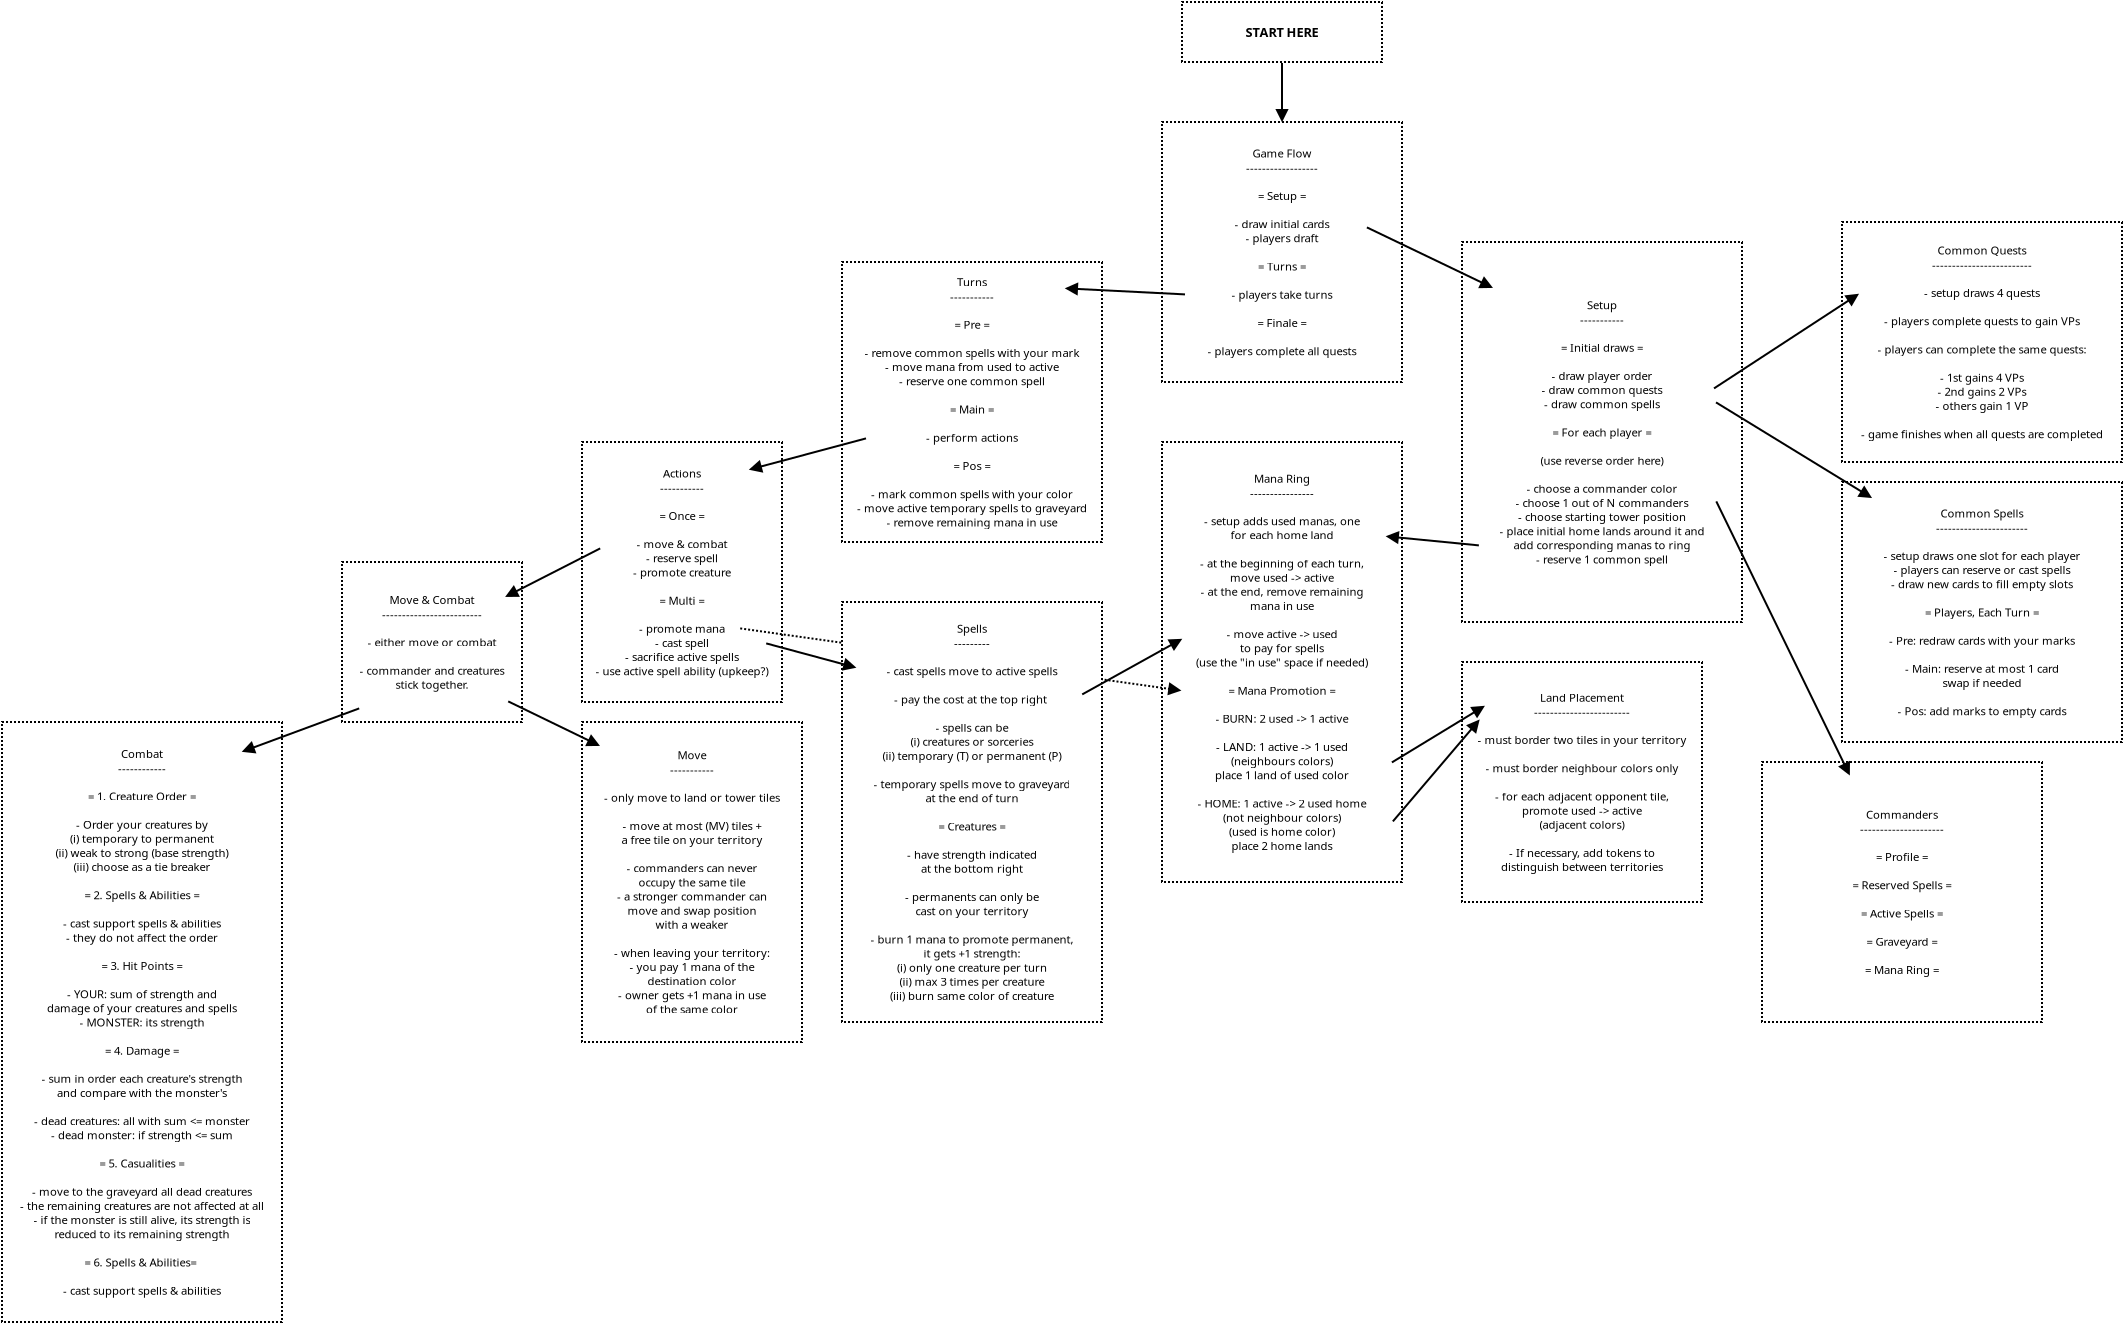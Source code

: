 <?xml version="1.0" encoding="UTF-8"?>
<dia:diagram xmlns:dia="http://www.lysator.liu.se/~alla/dia/">
  <dia:layer name="Segundo Plano" visible="true" connectable="true" active="true">
    <dia:object type="Standard - Box" version="0" id="O0">
      <dia:attribute name="obj_pos">
        <dia:point val="-152,-3"/>
      </dia:attribute>
      <dia:attribute name="obj_bb">
        <dia:rectangle val="-152.05,-3.05;-137.95,27.05"/>
      </dia:attribute>
      <dia:attribute name="elem_corner">
        <dia:point val="-152,-3"/>
      </dia:attribute>
      <dia:attribute name="elem_width">
        <dia:real val="14"/>
      </dia:attribute>
      <dia:attribute name="elem_height">
        <dia:real val="30"/>
      </dia:attribute>
      <dia:attribute name="border_width">
        <dia:real val="0.1"/>
      </dia:attribute>
      <dia:attribute name="show_background">
        <dia:boolean val="true"/>
      </dia:attribute>
      <dia:attribute name="line_style">
        <dia:enum val="4"/>
      </dia:attribute>
    </dia:object>
    <dia:object type="Standard - Text" version="1" id="O1">
      <dia:attribute name="obj_pos">
        <dia:point val="-145,12"/>
      </dia:attribute>
      <dia:attribute name="obj_bb">
        <dia:rectangle val="-151.735,-1.734;-138.265,25.734"/>
      </dia:attribute>
      <dia:attribute name="text">
        <dia:composite type="text">
          <dia:attribute name="string">
            <dia:string>#Combat
------------

= 1. Creature Order =

- Order your creatures by
(i) temporary to permanent
(ii) weak to strong (base strength)
(iii) choose as a tie breaker

= 2. Spells &amp; Abilities =

- cast support spells &amp; abilities
- they do not affect the order

= 3. Hit Points =

- YOUR: sum of strength and
damage of your creatures and spells
- MONSTER: its strength

= 4. Damage =

- sum in order each creature's strength
and compare with the monster's

- dead creatures: all with sum &lt;= monster
- dead monster: if strength &lt;= sum

= 5. Casualities =

- move to the graveyard all dead creatures
- the remaining creatures are not affected at all
- if the monster is still alive, its strength is
reduced to its remaining strength

= 6. Spells &amp; Abilities= 

- cast support spells &amp; abilities#</dia:string>
          </dia:attribute>
          <dia:attribute name="font">
            <dia:font family="sans" style="0" name="Helvetica"/>
          </dia:attribute>
          <dia:attribute name="height">
            <dia:real val="0.706"/>
          </dia:attribute>
          <dia:attribute name="pos">
            <dia:point val="-145,-1.21"/>
          </dia:attribute>
          <dia:attribute name="color">
            <dia:color val="#000000ff"/>
          </dia:attribute>
          <dia:attribute name="alignment">
            <dia:enum val="1"/>
          </dia:attribute>
        </dia:composite>
      </dia:attribute>
      <dia:attribute name="valign">
        <dia:enum val="2"/>
      </dia:attribute>
      <dia:connections>
        <dia:connection handle="0" to="O0" connection="8"/>
      </dia:connections>
    </dia:object>
    <dia:object type="Standard - Box" version="0" id="O2">
      <dia:attribute name="obj_pos">
        <dia:point val="-123,-3"/>
      </dia:attribute>
      <dia:attribute name="obj_bb">
        <dia:rectangle val="-123.05,-3.05;-111.95,13.05"/>
      </dia:attribute>
      <dia:attribute name="elem_corner">
        <dia:point val="-123,-3"/>
      </dia:attribute>
      <dia:attribute name="elem_width">
        <dia:real val="11"/>
      </dia:attribute>
      <dia:attribute name="elem_height">
        <dia:real val="16"/>
      </dia:attribute>
      <dia:attribute name="border_width">
        <dia:real val="0.1"/>
      </dia:attribute>
      <dia:attribute name="show_background">
        <dia:boolean val="true"/>
      </dia:attribute>
      <dia:attribute name="line_style">
        <dia:enum val="4"/>
      </dia:attribute>
    </dia:object>
    <dia:object type="Standard - Text" version="1" id="O3">
      <dia:attribute name="obj_pos">
        <dia:point val="-117.5,5"/>
      </dia:attribute>
      <dia:attribute name="obj_bb">
        <dia:rectangle val="-122.194,-1.703;-112.79,11.703"/>
      </dia:attribute>
      <dia:attribute name="text">
        <dia:composite type="text">
          <dia:attribute name="string">
            <dia:string>#Move
-----------

- only move to land or tower tiles

- move at most (MV) tiles +
a free tile on your territory

- commanders can never
occupy the same tile
- a stronger commander can
move and swap position
with a weaker

- when leaving your territory:
- you pay 1 mana of the
destination color
- owner gets +1 mana in use
of the same color#</dia:string>
          </dia:attribute>
          <dia:attribute name="font">
            <dia:font family="sans" style="0" name="Helvetica"/>
          </dia:attribute>
          <dia:attribute name="height">
            <dia:real val="0.706"/>
          </dia:attribute>
          <dia:attribute name="pos">
            <dia:point val="-117.5,-1.163"/>
          </dia:attribute>
          <dia:attribute name="color">
            <dia:color val="#000000ff"/>
          </dia:attribute>
          <dia:attribute name="alignment">
            <dia:enum val="1"/>
          </dia:attribute>
        </dia:composite>
      </dia:attribute>
      <dia:attribute name="valign">
        <dia:enum val="2"/>
      </dia:attribute>
      <dia:connections>
        <dia:connection handle="0" to="O2" connection="8"/>
      </dia:connections>
    </dia:object>
    <dia:object type="Standard - Box" version="0" id="O4">
      <dia:attribute name="obj_pos">
        <dia:point val="-135,-11"/>
      </dia:attribute>
      <dia:attribute name="obj_bb">
        <dia:rectangle val="-135.05,-11.05;-125.95,-2.95"/>
      </dia:attribute>
      <dia:attribute name="elem_corner">
        <dia:point val="-135,-11"/>
      </dia:attribute>
      <dia:attribute name="elem_width">
        <dia:real val="9"/>
      </dia:attribute>
      <dia:attribute name="elem_height">
        <dia:real val="8"/>
      </dia:attribute>
      <dia:attribute name="border_width">
        <dia:real val="0.1"/>
      </dia:attribute>
      <dia:attribute name="show_background">
        <dia:boolean val="true"/>
      </dia:attribute>
      <dia:attribute name="line_style">
        <dia:enum val="4"/>
      </dia:attribute>
    </dia:object>
    <dia:object type="Standard - Text" version="1" id="O5">
      <dia:attribute name="obj_pos">
        <dia:point val="-130.5,-7"/>
      </dia:attribute>
      <dia:attribute name="obj_bb">
        <dia:rectangle val="-134.431,-9.445;-126.569,-4.555"/>
      </dia:attribute>
      <dia:attribute name="text">
        <dia:composite type="text">
          <dia:attribute name="string">
            <dia:string>#Move &amp; Combat
-------------------------

- either move or combat

- commander and creatures
stick together.#</dia:string>
          </dia:attribute>
          <dia:attribute name="font">
            <dia:font family="sans" style="0" name="Helvetica"/>
          </dia:attribute>
          <dia:attribute name="height">
            <dia:real val="0.706"/>
          </dia:attribute>
          <dia:attribute name="pos">
            <dia:point val="-130.5,-8.921"/>
          </dia:attribute>
          <dia:attribute name="color">
            <dia:color val="#000000ff"/>
          </dia:attribute>
          <dia:attribute name="alignment">
            <dia:enum val="1"/>
          </dia:attribute>
        </dia:composite>
      </dia:attribute>
      <dia:attribute name="valign">
        <dia:enum val="2"/>
      </dia:attribute>
      <dia:connections>
        <dia:connection handle="0" to="O4" connection="8"/>
      </dia:connections>
    </dia:object>
    <dia:object type="Standard - Box" version="0" id="O6">
      <dia:attribute name="obj_pos">
        <dia:point val="-123,-17"/>
      </dia:attribute>
      <dia:attribute name="obj_bb">
        <dia:rectangle val="-123.05,-17.05;-112.95,-3.95"/>
      </dia:attribute>
      <dia:attribute name="elem_corner">
        <dia:point val="-123,-17"/>
      </dia:attribute>
      <dia:attribute name="elem_width">
        <dia:real val="10"/>
      </dia:attribute>
      <dia:attribute name="elem_height">
        <dia:real val="13"/>
      </dia:attribute>
      <dia:attribute name="border_width">
        <dia:real val="0.1"/>
      </dia:attribute>
      <dia:attribute name="show_background">
        <dia:boolean val="true"/>
      </dia:attribute>
      <dia:attribute name="line_style">
        <dia:enum val="4"/>
      </dia:attribute>
    </dia:object>
    <dia:object type="Standard - Text" version="1" id="O7">
      <dia:attribute name="obj_pos">
        <dia:point val="-118,-10.5"/>
      </dia:attribute>
      <dia:attribute name="obj_bb">
        <dia:rectangle val="-122.841,-15.767;-113.159,-5.233"/>
      </dia:attribute>
      <dia:attribute name="text">
        <dia:composite type="text">
          <dia:attribute name="string">
            <dia:string>#Actions
-----------

= Once =

- move &amp; combat
- reserve spell
- promote creature

= Multi =

- promote mana
- cast spell
- sacrifice active spells
- use active spell ability (upkeep?)#</dia:string>
          </dia:attribute>
          <dia:attribute name="font">
            <dia:font family="sans" style="0" name="Helvetica"/>
          </dia:attribute>
          <dia:attribute name="height">
            <dia:real val="0.706"/>
          </dia:attribute>
          <dia:attribute name="pos">
            <dia:point val="-118,-15.243"/>
          </dia:attribute>
          <dia:attribute name="color">
            <dia:color val="#000000ff"/>
          </dia:attribute>
          <dia:attribute name="alignment">
            <dia:enum val="1"/>
          </dia:attribute>
        </dia:composite>
      </dia:attribute>
      <dia:attribute name="valign">
        <dia:enum val="2"/>
      </dia:attribute>
      <dia:connections>
        <dia:connection handle="0" to="O6" connection="8"/>
      </dia:connections>
    </dia:object>
    <dia:object type="Standard - Box" version="0" id="O8">
      <dia:attribute name="obj_pos">
        <dia:point val="-79,-27"/>
      </dia:attribute>
      <dia:attribute name="obj_bb">
        <dia:rectangle val="-79.05,-27.05;-64.95,-7.95"/>
      </dia:attribute>
      <dia:attribute name="elem_corner">
        <dia:point val="-79,-27"/>
      </dia:attribute>
      <dia:attribute name="elem_width">
        <dia:real val="14"/>
      </dia:attribute>
      <dia:attribute name="elem_height">
        <dia:real val="19"/>
      </dia:attribute>
      <dia:attribute name="border_width">
        <dia:real val="0.1"/>
      </dia:attribute>
      <dia:attribute name="show_background">
        <dia:boolean val="true"/>
      </dia:attribute>
      <dia:attribute name="line_style">
        <dia:enum val="4"/>
      </dia:attribute>
    </dia:object>
    <dia:object type="Standard - Text" version="1" id="O9">
      <dia:attribute name="obj_pos">
        <dia:point val="-72,-17.5"/>
      </dia:attribute>
      <dia:attribute name="obj_bb">
        <dia:rectangle val="-77.535,-24.178;-66.465,-10.822"/>
      </dia:attribute>
      <dia:attribute name="text">
        <dia:composite type="text">
          <dia:attribute name="string">
            <dia:string>#Setup
-----------

= Initial draws =

- draw player order
- draw common quests
- draw common spells

= For each player =

(use reverse order here)

- choose a commander color
- choose 1 out of N commanders
- choose starting tower position
- place initial home lands around it and
add corresponding manas to ring
- reserve 1 common spell#</dia:string>
          </dia:attribute>
          <dia:attribute name="font">
            <dia:font family="sans" style="0" name="Helvetica"/>
          </dia:attribute>
          <dia:attribute name="height">
            <dia:real val="0.706"/>
          </dia:attribute>
          <dia:attribute name="pos">
            <dia:point val="-72,-23.655"/>
          </dia:attribute>
          <dia:attribute name="color">
            <dia:color val="#000000ff"/>
          </dia:attribute>
          <dia:attribute name="alignment">
            <dia:enum val="1"/>
          </dia:attribute>
        </dia:composite>
      </dia:attribute>
      <dia:attribute name="valign">
        <dia:enum val="2"/>
      </dia:attribute>
      <dia:connections>
        <dia:connection handle="0" to="O8" connection="8"/>
      </dia:connections>
    </dia:object>
    <dia:object type="Standard - Box" version="0" id="O10">
      <dia:attribute name="obj_pos">
        <dia:point val="-110,-26"/>
      </dia:attribute>
      <dia:attribute name="obj_bb">
        <dia:rectangle val="-110.05,-26.05;-96.95,-11.95"/>
      </dia:attribute>
      <dia:attribute name="elem_corner">
        <dia:point val="-110,-26"/>
      </dia:attribute>
      <dia:attribute name="elem_width">
        <dia:real val="13"/>
      </dia:attribute>
      <dia:attribute name="elem_height">
        <dia:real val="14"/>
      </dia:attribute>
      <dia:attribute name="border_width">
        <dia:real val="0.1"/>
      </dia:attribute>
      <dia:attribute name="show_background">
        <dia:boolean val="true"/>
      </dia:attribute>
      <dia:attribute name="line_style">
        <dia:enum val="4"/>
      </dia:attribute>
    </dia:object>
    <dia:object type="Standard - Text" version="1" id="O11">
      <dia:attribute name="obj_pos">
        <dia:point val="-103.5,-19"/>
      </dia:attribute>
      <dia:attribute name="obj_bb">
        <dia:rectangle val="-109.8,-25.35;-97.184,-12.65"/>
      </dia:attribute>
      <dia:attribute name="text">
        <dia:composite type="text">
          <dia:attribute name="string">
            <dia:string>#Turns
-----------

= Pre =

- remove common spells with your mark
- move mana from used to active
- reserve one common spell

= Main =

- perform actions

= Pos =

- mark common spells with your color
- move active temporary spells to graveyard
- remove remaining mana in use#</dia:string>
          </dia:attribute>
          <dia:attribute name="font">
            <dia:font family="sans" style="0" name="Helvetica"/>
          </dia:attribute>
          <dia:attribute name="height">
            <dia:real val="0.706"/>
          </dia:attribute>
          <dia:attribute name="pos">
            <dia:point val="-103.5,-24.81"/>
          </dia:attribute>
          <dia:attribute name="color">
            <dia:color val="#000000ff"/>
          </dia:attribute>
          <dia:attribute name="alignment">
            <dia:enum val="1"/>
          </dia:attribute>
        </dia:composite>
      </dia:attribute>
      <dia:attribute name="valign">
        <dia:enum val="2"/>
      </dia:attribute>
      <dia:connections>
        <dia:connection handle="0" to="O10" connection="8"/>
      </dia:connections>
    </dia:object>
    <dia:object type="Standard - Box" version="0" id="O12">
      <dia:attribute name="obj_pos">
        <dia:point val="-79,-6"/>
      </dia:attribute>
      <dia:attribute name="obj_bb">
        <dia:rectangle val="-79.05,-6.05;-66.95,6.05"/>
      </dia:attribute>
      <dia:attribute name="elem_corner">
        <dia:point val="-79,-6"/>
      </dia:attribute>
      <dia:attribute name="elem_width">
        <dia:real val="12"/>
      </dia:attribute>
      <dia:attribute name="elem_height">
        <dia:real val="12"/>
      </dia:attribute>
      <dia:attribute name="border_width">
        <dia:real val="0.1"/>
      </dia:attribute>
      <dia:attribute name="show_background">
        <dia:boolean val="true"/>
      </dia:attribute>
      <dia:attribute name="line_style">
        <dia:enum val="4"/>
      </dia:attribute>
    </dia:object>
    <dia:object type="Standard - Text" version="1" id="O13">
      <dia:attribute name="obj_pos">
        <dia:point val="-73,0"/>
      </dia:attribute>
      <dia:attribute name="obj_bb">
        <dia:rectangle val="-78.531,-4.562;-67.469,4.562"/>
      </dia:attribute>
      <dia:attribute name="text">
        <dia:composite type="text">
          <dia:attribute name="string">
            <dia:string>#Land Placement
------------------------

- must border two tiles in your territory

- must border neighbour colors only

- for each adjacent opponent tile,
promote used -&gt; active
(adjacent colors)

- If necessary, add tokens to
distinguish between territories#</dia:string>
          </dia:attribute>
          <dia:attribute name="font">
            <dia:font family="sans" style="0" name="Helvetica"/>
          </dia:attribute>
          <dia:attribute name="height">
            <dia:real val="0.706"/>
          </dia:attribute>
          <dia:attribute name="pos">
            <dia:point val="-73,-4.038"/>
          </dia:attribute>
          <dia:attribute name="color">
            <dia:color val="#000000ff"/>
          </dia:attribute>
          <dia:attribute name="alignment">
            <dia:enum val="1"/>
          </dia:attribute>
        </dia:composite>
      </dia:attribute>
      <dia:attribute name="valign">
        <dia:enum val="2"/>
      </dia:attribute>
      <dia:connections>
        <dia:connection handle="0" to="O12" connection="8"/>
      </dia:connections>
    </dia:object>
    <dia:object type="Standard - Box" version="0" id="O14">
      <dia:attribute name="obj_pos">
        <dia:point val="-94,-17"/>
      </dia:attribute>
      <dia:attribute name="obj_bb">
        <dia:rectangle val="-94.05,-17.05;-81.95,5.05"/>
      </dia:attribute>
      <dia:attribute name="elem_corner">
        <dia:point val="-94,-17"/>
      </dia:attribute>
      <dia:attribute name="elem_width">
        <dia:real val="12"/>
      </dia:attribute>
      <dia:attribute name="elem_height">
        <dia:real val="22"/>
      </dia:attribute>
      <dia:attribute name="border_width">
        <dia:real val="0.1"/>
      </dia:attribute>
      <dia:attribute name="show_background">
        <dia:boolean val="true"/>
      </dia:attribute>
      <dia:attribute name="line_style">
        <dia:enum val="4"/>
      </dia:attribute>
    </dia:object>
    <dia:object type="Standard - Text" version="1" id="O15">
      <dia:attribute name="obj_pos">
        <dia:point val="-88,-6"/>
      </dia:attribute>
      <dia:attribute name="obj_bb">
        <dia:rectangle val="-92.82,-15.525;-83.196,3.525"/>
      </dia:attribute>
      <dia:attribute name="text">
        <dia:composite type="text">
          <dia:attribute name="string">
            <dia:string>#Mana Ring
----------------

- setup adds used manas, one
for each home land

- at the beginning of each turn,
move used -&gt; active
- at the end, remove remaining
mana in use

- move active -&gt; used
to pay for spells
(use the "in use" space if needed)

= Mana Promotion =

- BURN: 2 used -&gt; 1 active

- LAND: 1 active -&gt; 1 used
(neighbours colors)
place 1 land of used color

- HOME: 1 active -&gt; 2 used home
(not neighbour colors)
(used is home color)
place 2 home lands#</dia:string>
          </dia:attribute>
          <dia:attribute name="font">
            <dia:font family="sans" style="0" name="Helvetica"/>
          </dia:attribute>
          <dia:attribute name="height">
            <dia:real val="0.706"/>
          </dia:attribute>
          <dia:attribute name="pos">
            <dia:point val="-88,-14.985"/>
          </dia:attribute>
          <dia:attribute name="color">
            <dia:color val="#000000ff"/>
          </dia:attribute>
          <dia:attribute name="alignment">
            <dia:enum val="1"/>
          </dia:attribute>
        </dia:composite>
      </dia:attribute>
      <dia:attribute name="valign">
        <dia:enum val="2"/>
      </dia:attribute>
      <dia:connections>
        <dia:connection handle="0" to="O14" connection="8"/>
      </dia:connections>
    </dia:object>
    <dia:object type="Standard - Box" version="0" id="O16">
      <dia:attribute name="obj_pos">
        <dia:point val="-60,-15"/>
      </dia:attribute>
      <dia:attribute name="obj_bb">
        <dia:rectangle val="-60.05,-15.05;-45.95,-1.95"/>
      </dia:attribute>
      <dia:attribute name="elem_corner">
        <dia:point val="-60,-15"/>
      </dia:attribute>
      <dia:attribute name="elem_width">
        <dia:real val="14"/>
      </dia:attribute>
      <dia:attribute name="elem_height">
        <dia:real val="13"/>
      </dia:attribute>
      <dia:attribute name="border_width">
        <dia:real val="0.1"/>
      </dia:attribute>
      <dia:attribute name="show_background">
        <dia:boolean val="true"/>
      </dia:attribute>
      <dia:attribute name="line_style">
        <dia:enum val="4"/>
      </dia:attribute>
    </dia:object>
    <dia:object type="Standard - Text" version="1" id="O17">
      <dia:attribute name="obj_pos">
        <dia:point val="-53,-8.5"/>
      </dia:attribute>
      <dia:attribute name="obj_bb">
        <dia:rectangle val="-58.358,-13.767;-47.642,-3.233"/>
      </dia:attribute>
      <dia:attribute name="text">
        <dia:composite type="text">
          <dia:attribute name="string">
            <dia:string>#Common Spells
-----------------------

- setup draws one slot for each player
- players can reserve or cast spells
- draw new cards to fill empty slots

= Players, Each Turn =

- Pre: redraw cards with your marks

- Main: reserve at most 1 card
swap if needed

- Pos: add marks to empty cards#</dia:string>
          </dia:attribute>
          <dia:attribute name="font">
            <dia:font family="sans" style="0" name="Helvetica"/>
          </dia:attribute>
          <dia:attribute name="height">
            <dia:real val="0.706"/>
          </dia:attribute>
          <dia:attribute name="pos">
            <dia:point val="-53,-13.243"/>
          </dia:attribute>
          <dia:attribute name="color">
            <dia:color val="#000000ff"/>
          </dia:attribute>
          <dia:attribute name="alignment">
            <dia:enum val="1"/>
          </dia:attribute>
        </dia:composite>
      </dia:attribute>
      <dia:attribute name="valign">
        <dia:enum val="2"/>
      </dia:attribute>
      <dia:connections>
        <dia:connection handle="0" to="O16" connection="8"/>
      </dia:connections>
    </dia:object>
    <dia:object type="Standard - Box" version="0" id="O18">
      <dia:attribute name="obj_pos">
        <dia:point val="-60,-28"/>
      </dia:attribute>
      <dia:attribute name="obj_bb">
        <dia:rectangle val="-60.05,-28.05;-45.95,-15.95"/>
      </dia:attribute>
      <dia:attribute name="elem_corner">
        <dia:point val="-60,-28"/>
      </dia:attribute>
      <dia:attribute name="elem_width">
        <dia:real val="14"/>
      </dia:attribute>
      <dia:attribute name="elem_height">
        <dia:real val="12"/>
      </dia:attribute>
      <dia:attribute name="border_width">
        <dia:real val="0.1"/>
      </dia:attribute>
      <dia:attribute name="show_background">
        <dia:boolean val="true"/>
      </dia:attribute>
      <dia:attribute name="line_style">
        <dia:enum val="4"/>
      </dia:attribute>
    </dia:object>
    <dia:object type="Standard - Text" version="1" id="O19">
      <dia:attribute name="obj_pos">
        <dia:point val="-53,-22"/>
      </dia:attribute>
      <dia:attribute name="obj_bb">
        <dia:rectangle val="-59.597,-26.915;-46.403,-17.085"/>
      </dia:attribute>
      <dia:attribute name="text">
        <dia:composite type="text">
          <dia:attribute name="string">
            <dia:string>#Common Quests
-------------------------

- setup draws 4 quests

- players complete quests to gain VPs

- players can complete the same quests:

- 1st gains 4 VPs
- 2nd gains 2 VPs
- others gain 1 VP

- game finishes when all quests are completed#</dia:string>
          </dia:attribute>
          <dia:attribute name="font">
            <dia:font family="sans" style="0" name="Helvetica"/>
          </dia:attribute>
          <dia:attribute name="height">
            <dia:real val="0.706"/>
          </dia:attribute>
          <dia:attribute name="pos">
            <dia:point val="-53,-26.391"/>
          </dia:attribute>
          <dia:attribute name="color">
            <dia:color val="#000000ff"/>
          </dia:attribute>
          <dia:attribute name="alignment">
            <dia:enum val="1"/>
          </dia:attribute>
        </dia:composite>
      </dia:attribute>
      <dia:attribute name="valign">
        <dia:enum val="2"/>
      </dia:attribute>
      <dia:connections>
        <dia:connection handle="0" to="O18" connection="8"/>
      </dia:connections>
    </dia:object>
    <dia:object type="Standard - Box" version="0" id="O20">
      <dia:attribute name="obj_pos">
        <dia:point val="-94,-33"/>
      </dia:attribute>
      <dia:attribute name="obj_bb">
        <dia:rectangle val="-94.05,-33.05;-81.95,-19.95"/>
      </dia:attribute>
      <dia:attribute name="elem_corner">
        <dia:point val="-94,-33"/>
      </dia:attribute>
      <dia:attribute name="elem_width">
        <dia:real val="12"/>
      </dia:attribute>
      <dia:attribute name="elem_height">
        <dia:real val="13"/>
      </dia:attribute>
      <dia:attribute name="border_width">
        <dia:real val="0.1"/>
      </dia:attribute>
      <dia:attribute name="show_background">
        <dia:boolean val="true"/>
      </dia:attribute>
      <dia:attribute name="line_style">
        <dia:enum val="4"/>
      </dia:attribute>
    </dia:object>
    <dia:object type="Standard - Text" version="1" id="O21">
      <dia:attribute name="obj_pos">
        <dia:point val="-88,-26.5"/>
      </dia:attribute>
      <dia:attribute name="obj_bb">
        <dia:rectangle val="-92.082,-31.767;-83.918,-21.233"/>
      </dia:attribute>
      <dia:attribute name="text">
        <dia:composite type="text">
          <dia:attribute name="string">
            <dia:string>#Game Flow
------------------

= Setup =

- draw initial cards
- players draft

= Turns =

- players take turns

= Finale =

- players complete all quests#</dia:string>
          </dia:attribute>
          <dia:attribute name="font">
            <dia:font family="sans" style="0" name="Helvetica"/>
          </dia:attribute>
          <dia:attribute name="height">
            <dia:real val="0.706"/>
          </dia:attribute>
          <dia:attribute name="pos">
            <dia:point val="-88,-31.244"/>
          </dia:attribute>
          <dia:attribute name="color">
            <dia:color val="#000000ff"/>
          </dia:attribute>
          <dia:attribute name="alignment">
            <dia:enum val="1"/>
          </dia:attribute>
        </dia:composite>
      </dia:attribute>
      <dia:attribute name="valign">
        <dia:enum val="2"/>
      </dia:attribute>
      <dia:connections>
        <dia:connection handle="0" to="O20" connection="8"/>
      </dia:connections>
    </dia:object>
    <dia:object type="Standard - Line" version="0" id="O22">
      <dia:attribute name="obj_pos">
        <dia:point val="-83.756,-27.73"/>
      </dia:attribute>
      <dia:attribute name="obj_bb">
        <dia:rectangle val="-83.823,-27.797;-77.44,-24.663"/>
      </dia:attribute>
      <dia:attribute name="conn_endpoints">
        <dia:point val="-83.756,-27.73"/>
        <dia:point val="-77.506,-24.73"/>
      </dia:attribute>
      <dia:attribute name="numcp">
        <dia:int val="1"/>
      </dia:attribute>
      <dia:attribute name="end_arrow">
        <dia:enum val="3"/>
      </dia:attribute>
      <dia:attribute name="end_arrow_length">
        <dia:real val="0.5"/>
      </dia:attribute>
      <dia:attribute name="end_arrow_width">
        <dia:real val="0.5"/>
      </dia:attribute>
    </dia:object>
    <dia:object type="Standard - Line" version="0" id="O23">
      <dia:attribute name="obj_pos">
        <dia:point val="-66.4,-19.68"/>
      </dia:attribute>
      <dia:attribute name="obj_bb">
        <dia:rectangle val="-66.469,-24.449;-59.131,-19.611"/>
      </dia:attribute>
      <dia:attribute name="conn_endpoints">
        <dia:point val="-66.4,-19.68"/>
        <dia:point val="-59.2,-24.38"/>
      </dia:attribute>
      <dia:attribute name="numcp">
        <dia:int val="1"/>
      </dia:attribute>
      <dia:attribute name="end_arrow">
        <dia:enum val="3"/>
      </dia:attribute>
      <dia:attribute name="end_arrow_length">
        <dia:real val="0.5"/>
      </dia:attribute>
      <dia:attribute name="end_arrow_width">
        <dia:real val="0.5"/>
      </dia:attribute>
    </dia:object>
    <dia:object type="Standard - Line" version="0" id="O24">
      <dia:attribute name="obj_pos">
        <dia:point val="-66.3,-18.98"/>
      </dia:attribute>
      <dia:attribute name="obj_bb">
        <dia:rectangle val="-66.369,-19.049;-58.481,-14.161"/>
      </dia:attribute>
      <dia:attribute name="conn_endpoints">
        <dia:point val="-66.3,-18.98"/>
        <dia:point val="-58.55,-14.23"/>
      </dia:attribute>
      <dia:attribute name="numcp">
        <dia:int val="1"/>
      </dia:attribute>
      <dia:attribute name="end_arrow">
        <dia:enum val="3"/>
      </dia:attribute>
      <dia:attribute name="end_arrow_length">
        <dia:real val="0.5"/>
      </dia:attribute>
      <dia:attribute name="end_arrow_width">
        <dia:real val="0.5"/>
      </dia:attribute>
    </dia:object>
    <dia:object type="Standard - Line" version="0" id="O25">
      <dia:attribute name="obj_pos">
        <dia:point val="-78.156,-11.83"/>
      </dia:attribute>
      <dia:attribute name="obj_bb">
        <dia:rectangle val="-82.818,-12.551;-78.102,-11.775"/>
      </dia:attribute>
      <dia:attribute name="conn_endpoints">
        <dia:point val="-78.156,-11.83"/>
        <dia:point val="-82.756,-12.28"/>
      </dia:attribute>
      <dia:attribute name="numcp">
        <dia:int val="1"/>
      </dia:attribute>
      <dia:attribute name="end_arrow">
        <dia:enum val="3"/>
      </dia:attribute>
      <dia:attribute name="end_arrow_length">
        <dia:real val="0.5"/>
      </dia:attribute>
      <dia:attribute name="end_arrow_width">
        <dia:real val="0.5"/>
      </dia:attribute>
    </dia:object>
    <dia:object type="Standard - Line" version="0" id="O26">
      <dia:attribute name="obj_pos">
        <dia:point val="-88,-35.95"/>
      </dia:attribute>
      <dia:attribute name="obj_bb">
        <dia:rectangle val="-88.331,-36.0;-87.669,-32.987"/>
      </dia:attribute>
      <dia:attribute name="conn_endpoints">
        <dia:point val="-88,-35.95"/>
        <dia:point val="-88,-33.049"/>
      </dia:attribute>
      <dia:attribute name="numcp">
        <dia:int val="1"/>
      </dia:attribute>
      <dia:attribute name="end_arrow">
        <dia:enum val="3"/>
      </dia:attribute>
      <dia:attribute name="end_arrow_length">
        <dia:real val="0.5"/>
      </dia:attribute>
      <dia:attribute name="end_arrow_width">
        <dia:real val="0.5"/>
      </dia:attribute>
      <dia:connections>
        <dia:connection handle="0" to="O27" connection="8"/>
        <dia:connection handle="1" to="O20" connection="8"/>
      </dia:connections>
    </dia:object>
    <dia:object type="Standard - Box" version="0" id="O27">
      <dia:attribute name="obj_pos">
        <dia:point val="-93,-39"/>
      </dia:attribute>
      <dia:attribute name="obj_bb">
        <dia:rectangle val="-93.05,-39.05;-82.95,-35.95"/>
      </dia:attribute>
      <dia:attribute name="elem_corner">
        <dia:point val="-93,-39"/>
      </dia:attribute>
      <dia:attribute name="elem_width">
        <dia:real val="10"/>
      </dia:attribute>
      <dia:attribute name="elem_height">
        <dia:real val="3"/>
      </dia:attribute>
      <dia:attribute name="border_width">
        <dia:real val="0.1"/>
      </dia:attribute>
      <dia:attribute name="show_background">
        <dia:boolean val="true"/>
      </dia:attribute>
      <dia:attribute name="line_style">
        <dia:enum val="4"/>
      </dia:attribute>
    </dia:object>
    <dia:object type="Standard - Text" version="1" id="O28">
      <dia:attribute name="obj_pos">
        <dia:point val="-88,-37.5"/>
      </dia:attribute>
      <dia:attribute name="obj_bb">
        <dia:rectangle val="-90.185,-37.873;-85.815,-37.127"/>
      </dia:attribute>
      <dia:attribute name="text">
        <dia:composite type="text">
          <dia:attribute name="string">
            <dia:string>#START HERE#</dia:string>
          </dia:attribute>
          <dia:attribute name="font">
            <dia:font family="sans" style="80" name="Helvetica-Bold"/>
          </dia:attribute>
          <dia:attribute name="height">
            <dia:real val="0.8"/>
          </dia:attribute>
          <dia:attribute name="pos">
            <dia:point val="-88,-37.278"/>
          </dia:attribute>
          <dia:attribute name="color">
            <dia:color val="#000000ff"/>
          </dia:attribute>
          <dia:attribute name="alignment">
            <dia:enum val="1"/>
          </dia:attribute>
        </dia:composite>
      </dia:attribute>
      <dia:attribute name="valign">
        <dia:enum val="2"/>
      </dia:attribute>
      <dia:connections>
        <dia:connection handle="0" to="O27" connection="8"/>
      </dia:connections>
    </dia:object>
    <dia:object type="Standard - Line" version="0" id="O29">
      <dia:attribute name="obj_pos">
        <dia:point val="-108.8,-17.18"/>
      </dia:attribute>
      <dia:attribute name="obj_bb">
        <dia:rectangle val="-114.661,-17.241;-108.739,-15.465"/>
      </dia:attribute>
      <dia:attribute name="conn_endpoints">
        <dia:point val="-108.8,-17.18"/>
        <dia:point val="-114.6,-15.63"/>
      </dia:attribute>
      <dia:attribute name="numcp">
        <dia:int val="1"/>
      </dia:attribute>
      <dia:attribute name="end_arrow">
        <dia:enum val="3"/>
      </dia:attribute>
      <dia:attribute name="end_arrow_length">
        <dia:real val="0.5"/>
      </dia:attribute>
      <dia:attribute name="end_arrow_width">
        <dia:real val="0.5"/>
      </dia:attribute>
    </dia:object>
    <dia:object type="Standard - Line" version="0" id="O30">
      <dia:attribute name="obj_pos">
        <dia:point val="-122.09,-11.68"/>
      </dia:attribute>
      <dia:attribute name="obj_bb">
        <dia:rectangle val="-126.857,-11.747;-122.022,-9.213"/>
      </dia:attribute>
      <dia:attribute name="conn_endpoints">
        <dia:point val="-122.09,-11.68"/>
        <dia:point val="-126.79,-9.28"/>
      </dia:attribute>
      <dia:attribute name="numcp">
        <dia:int val="1"/>
      </dia:attribute>
      <dia:attribute name="end_arrow">
        <dia:enum val="3"/>
      </dia:attribute>
      <dia:attribute name="end_arrow_length">
        <dia:real val="0.5"/>
      </dia:attribute>
      <dia:attribute name="end_arrow_width">
        <dia:real val="0.5"/>
      </dia:attribute>
    </dia:object>
    <dia:object type="Standard - Line" version="0" id="O31">
      <dia:attribute name="obj_pos">
        <dia:point val="-126.69,-4.03"/>
      </dia:attribute>
      <dia:attribute name="obj_bb">
        <dia:rectangle val="-126.756,-4.097;-122.09,-1.763"/>
      </dia:attribute>
      <dia:attribute name="conn_endpoints">
        <dia:point val="-126.69,-4.03"/>
        <dia:point val="-122.156,-1.83"/>
      </dia:attribute>
      <dia:attribute name="numcp">
        <dia:int val="1"/>
      </dia:attribute>
      <dia:attribute name="end_arrow">
        <dia:enum val="3"/>
      </dia:attribute>
      <dia:attribute name="end_arrow_length">
        <dia:real val="0.5"/>
      </dia:attribute>
      <dia:attribute name="end_arrow_width">
        <dia:real val="0.5"/>
      </dia:attribute>
    </dia:object>
    <dia:object type="Standard - Line" version="0" id="O32">
      <dia:attribute name="obj_pos">
        <dia:point val="-134.14,-3.68"/>
      </dia:attribute>
      <dia:attribute name="obj_bb">
        <dia:rectangle val="-140.021,-3.744;-134.075,-1.422"/>
      </dia:attribute>
      <dia:attribute name="conn_endpoints">
        <dia:point val="-134.14,-3.68"/>
        <dia:point val="-139.956,-1.53"/>
      </dia:attribute>
      <dia:attribute name="numcp">
        <dia:int val="1"/>
      </dia:attribute>
      <dia:attribute name="end_arrow">
        <dia:enum val="3"/>
      </dia:attribute>
      <dia:attribute name="end_arrow_length">
        <dia:real val="0.5"/>
      </dia:attribute>
      <dia:attribute name="end_arrow_width">
        <dia:real val="0.5"/>
      </dia:attribute>
    </dia:object>
    <dia:object type="Standard - Line" version="0" id="O33">
      <dia:attribute name="obj_pos">
        <dia:point val="-82.456,1.97"/>
      </dia:attribute>
      <dia:attribute name="obj_bb">
        <dia:rectangle val="-82.527,-3.15;-78.086,2.041"/>
      </dia:attribute>
      <dia:attribute name="conn_endpoints">
        <dia:point val="-82.456,1.97"/>
        <dia:point val="-78.156,-3.08"/>
      </dia:attribute>
      <dia:attribute name="numcp">
        <dia:int val="1"/>
      </dia:attribute>
      <dia:attribute name="end_arrow">
        <dia:enum val="3"/>
      </dia:attribute>
      <dia:attribute name="end_arrow_length">
        <dia:real val="0.5"/>
      </dia:attribute>
      <dia:attribute name="end_arrow_width">
        <dia:real val="0.5"/>
      </dia:attribute>
    </dia:object>
    <dia:object type="Standard - Line" version="0" id="O34">
      <dia:attribute name="obj_pos">
        <dia:point val="-82.506,-0.98"/>
      </dia:attribute>
      <dia:attribute name="obj_bb">
        <dia:rectangle val="-82.575,-3.849;-77.838,-0.911"/>
      </dia:attribute>
      <dia:attribute name="conn_endpoints">
        <dia:point val="-82.506,-0.98"/>
        <dia:point val="-77.906,-3.78"/>
      </dia:attribute>
      <dia:attribute name="numcp">
        <dia:int val="1"/>
      </dia:attribute>
      <dia:attribute name="end_arrow">
        <dia:enum val="3"/>
      </dia:attribute>
      <dia:attribute name="end_arrow_length">
        <dia:real val="0.5"/>
      </dia:attribute>
      <dia:attribute name="end_arrow_width">
        <dia:real val="0.5"/>
      </dia:attribute>
    </dia:object>
    <dia:object type="Standard - Line" version="0" id="O35">
      <dia:attribute name="obj_pos">
        <dia:point val="-115.09,-7.68"/>
      </dia:attribute>
      <dia:attribute name="obj_bb">
        <dia:rectangle val="-115.146,-7.736;-93.028,-4.336"/>
      </dia:attribute>
      <dia:attribute name="conn_endpoints">
        <dia:point val="-115.09,-7.68"/>
        <dia:point val="-93.09,-4.58"/>
      </dia:attribute>
      <dia:attribute name="numcp">
        <dia:int val="1"/>
      </dia:attribute>
      <dia:attribute name="line_style">
        <dia:enum val="4"/>
      </dia:attribute>
      <dia:attribute name="end_arrow">
        <dia:enum val="3"/>
      </dia:attribute>
      <dia:attribute name="end_arrow_length">
        <dia:real val="0.5"/>
      </dia:attribute>
      <dia:attribute name="end_arrow_width">
        <dia:real val="0.5"/>
      </dia:attribute>
    </dia:object>
    <dia:object type="Standard - Box" version="0" id="O36">
      <dia:attribute name="obj_pos">
        <dia:point val="-110,-9"/>
      </dia:attribute>
      <dia:attribute name="obj_bb">
        <dia:rectangle val="-110.05,-9.05;-96.95,12.05"/>
      </dia:attribute>
      <dia:attribute name="elem_corner">
        <dia:point val="-110,-9"/>
      </dia:attribute>
      <dia:attribute name="elem_width">
        <dia:real val="13"/>
      </dia:attribute>
      <dia:attribute name="elem_height">
        <dia:real val="21"/>
      </dia:attribute>
      <dia:attribute name="border_width">
        <dia:real val="0.1"/>
      </dia:attribute>
      <dia:attribute name="show_background">
        <dia:boolean val="true"/>
      </dia:attribute>
      <dia:attribute name="line_style">
        <dia:enum val="4"/>
      </dia:attribute>
    </dia:object>
    <dia:object type="Standard - Text" version="1" id="O37">
      <dia:attribute name="obj_pos">
        <dia:point val="-103.5,1.5"/>
      </dia:attribute>
      <dia:attribute name="obj_bb">
        <dia:rectangle val="-108.889,-8.001;-98.111,11.001"/>
      </dia:attribute>
      <dia:attribute name="text">
        <dia:composite type="text">
          <dia:attribute name="string">
            <dia:string>#Spells
---------

- cast spells move to active spells

- pay the cost at the top right 

- spells can be
(i) creatures or sorceries
(ii) temporary (T) or permanent (P)

- temporary spells move to graveyard
at the end of turn

= Creatures =

- have strength indicated
at the bottom right

- permanents can only be
cast on your territory

- burn 1 mana to promote permanent,
it gets +1 strength:
(i) only one creature per turn
(ii) max 3 times per creature
(iii) burn same color of creature#</dia:string>
          </dia:attribute>
          <dia:attribute name="font">
            <dia:font family="sans" style="0" name="Helvetica"/>
          </dia:attribute>
          <dia:attribute name="height">
            <dia:real val="0.706"/>
          </dia:attribute>
          <dia:attribute name="pos">
            <dia:point val="-103.5,-7.477"/>
          </dia:attribute>
          <dia:attribute name="color">
            <dia:color val="#000000ff"/>
          </dia:attribute>
          <dia:attribute name="alignment">
            <dia:enum val="1"/>
          </dia:attribute>
        </dia:composite>
      </dia:attribute>
      <dia:attribute name="valign">
        <dia:enum val="2"/>
      </dia:attribute>
      <dia:connections>
        <dia:connection handle="0" to="O36" connection="8"/>
      </dia:connections>
    </dia:object>
    <dia:object type="Standard - Line" version="0" id="O38">
      <dia:attribute name="obj_pos">
        <dia:point val="-97.99,-4.38"/>
      </dia:attribute>
      <dia:attribute name="obj_bb">
        <dia:rectangle val="-98.058,-7.198;-92.972,-4.312"/>
      </dia:attribute>
      <dia:attribute name="conn_endpoints">
        <dia:point val="-97.99,-4.38"/>
        <dia:point val="-93.04,-7.13"/>
      </dia:attribute>
      <dia:attribute name="numcp">
        <dia:int val="1"/>
      </dia:attribute>
      <dia:attribute name="end_arrow">
        <dia:enum val="3"/>
      </dia:attribute>
      <dia:attribute name="end_arrow_length">
        <dia:real val="0.5"/>
      </dia:attribute>
      <dia:attribute name="end_arrow_width">
        <dia:real val="0.5"/>
      </dia:attribute>
    </dia:object>
    <dia:object type="Standard - Line" version="0" id="O39">
      <dia:attribute name="obj_pos">
        <dia:point val="-113.79,-6.93"/>
      </dia:attribute>
      <dia:attribute name="obj_bb">
        <dia:rectangle val="-113.851,-6.991;-109.278,-5.567"/>
      </dia:attribute>
      <dia:attribute name="conn_endpoints">
        <dia:point val="-113.79,-6.93"/>
        <dia:point val="-109.34,-5.73"/>
      </dia:attribute>
      <dia:attribute name="numcp">
        <dia:int val="1"/>
      </dia:attribute>
      <dia:attribute name="end_arrow">
        <dia:enum val="3"/>
      </dia:attribute>
      <dia:attribute name="end_arrow_length">
        <dia:real val="0.5"/>
      </dia:attribute>
      <dia:attribute name="end_arrow_width">
        <dia:real val="0.5"/>
      </dia:attribute>
    </dia:object>
    <dia:object type="Standard - Line" version="0" id="O40">
      <dia:attribute name="obj_pos">
        <dia:point val="-92.85,-24.38"/>
      </dia:attribute>
      <dia:attribute name="obj_bb">
        <dia:rectangle val="-98.862,-24.98;-92.797,-24.319"/>
      </dia:attribute>
      <dia:attribute name="conn_endpoints">
        <dia:point val="-92.85,-24.38"/>
        <dia:point val="-98.8,-24.68"/>
      </dia:attribute>
      <dia:attribute name="numcp">
        <dia:int val="1"/>
      </dia:attribute>
      <dia:attribute name="end_arrow">
        <dia:enum val="3"/>
      </dia:attribute>
      <dia:attribute name="end_arrow_length">
        <dia:real val="0.5"/>
      </dia:attribute>
      <dia:attribute name="end_arrow_width">
        <dia:real val="0.5"/>
      </dia:attribute>
    </dia:object>
    <dia:object type="Standard - Box" version="0" id="O41">
      <dia:attribute name="obj_pos">
        <dia:point val="-64,-1"/>
      </dia:attribute>
      <dia:attribute name="obj_bb">
        <dia:rectangle val="-64.05,-1.05;-49.95,12.05"/>
      </dia:attribute>
      <dia:attribute name="elem_corner">
        <dia:point val="-64,-1"/>
      </dia:attribute>
      <dia:attribute name="elem_width">
        <dia:real val="14"/>
      </dia:attribute>
      <dia:attribute name="elem_height">
        <dia:real val="13"/>
      </dia:attribute>
      <dia:attribute name="border_width">
        <dia:real val="0.1"/>
      </dia:attribute>
      <dia:attribute name="show_background">
        <dia:boolean val="true"/>
      </dia:attribute>
      <dia:attribute name="line_style">
        <dia:enum val="4"/>
      </dia:attribute>
    </dia:object>
    <dia:object type="Standard - Text" version="1" id="O42">
      <dia:attribute name="obj_pos">
        <dia:point val="-57,5.5"/>
      </dia:attribute>
      <dia:attribute name="obj_bb">
        <dia:rectangle val="-59.894,1.266;-54.09,9.734"/>
      </dia:attribute>
      <dia:attribute name="text">
        <dia:composite type="text">
          <dia:attribute name="string">
            <dia:string>#Commanders
---------------------

= Profile =

= Reserved Spells =

= Active Spells =

= Graveyard =

= Mana Ring =#</dia:string>
          </dia:attribute>
          <dia:attribute name="font">
            <dia:font family="sans" style="0" name="Helvetica"/>
          </dia:attribute>
          <dia:attribute name="height">
            <dia:real val="0.706"/>
          </dia:attribute>
          <dia:attribute name="pos">
            <dia:point val="-57,1.807"/>
          </dia:attribute>
          <dia:attribute name="color">
            <dia:color val="#000000ff"/>
          </dia:attribute>
          <dia:attribute name="alignment">
            <dia:enum val="1"/>
          </dia:attribute>
        </dia:composite>
      </dia:attribute>
      <dia:attribute name="valign">
        <dia:enum val="2"/>
      </dia:attribute>
      <dia:connections>
        <dia:connection handle="0" to="O41" connection="8"/>
      </dia:connections>
    </dia:object>
    <dia:object type="Standard - Line" version="0" id="O43">
      <dia:attribute name="obj_pos">
        <dia:point val="-66.285,-14.03"/>
      </dia:attribute>
      <dia:attribute name="obj_bb">
        <dia:rectangle val="-66.352,-14.097;-59.569,-0.313"/>
      </dia:attribute>
      <dia:attribute name="conn_endpoints">
        <dia:point val="-66.285,-14.03"/>
        <dia:point val="-59.635,-0.38"/>
      </dia:attribute>
      <dia:attribute name="numcp">
        <dia:int val="1"/>
      </dia:attribute>
      <dia:attribute name="end_arrow">
        <dia:enum val="3"/>
      </dia:attribute>
      <dia:attribute name="end_arrow_length">
        <dia:real val="0.5"/>
      </dia:attribute>
      <dia:attribute name="end_arrow_width">
        <dia:real val="0.5"/>
      </dia:attribute>
    </dia:object>
  </dia:layer>
</dia:diagram>
